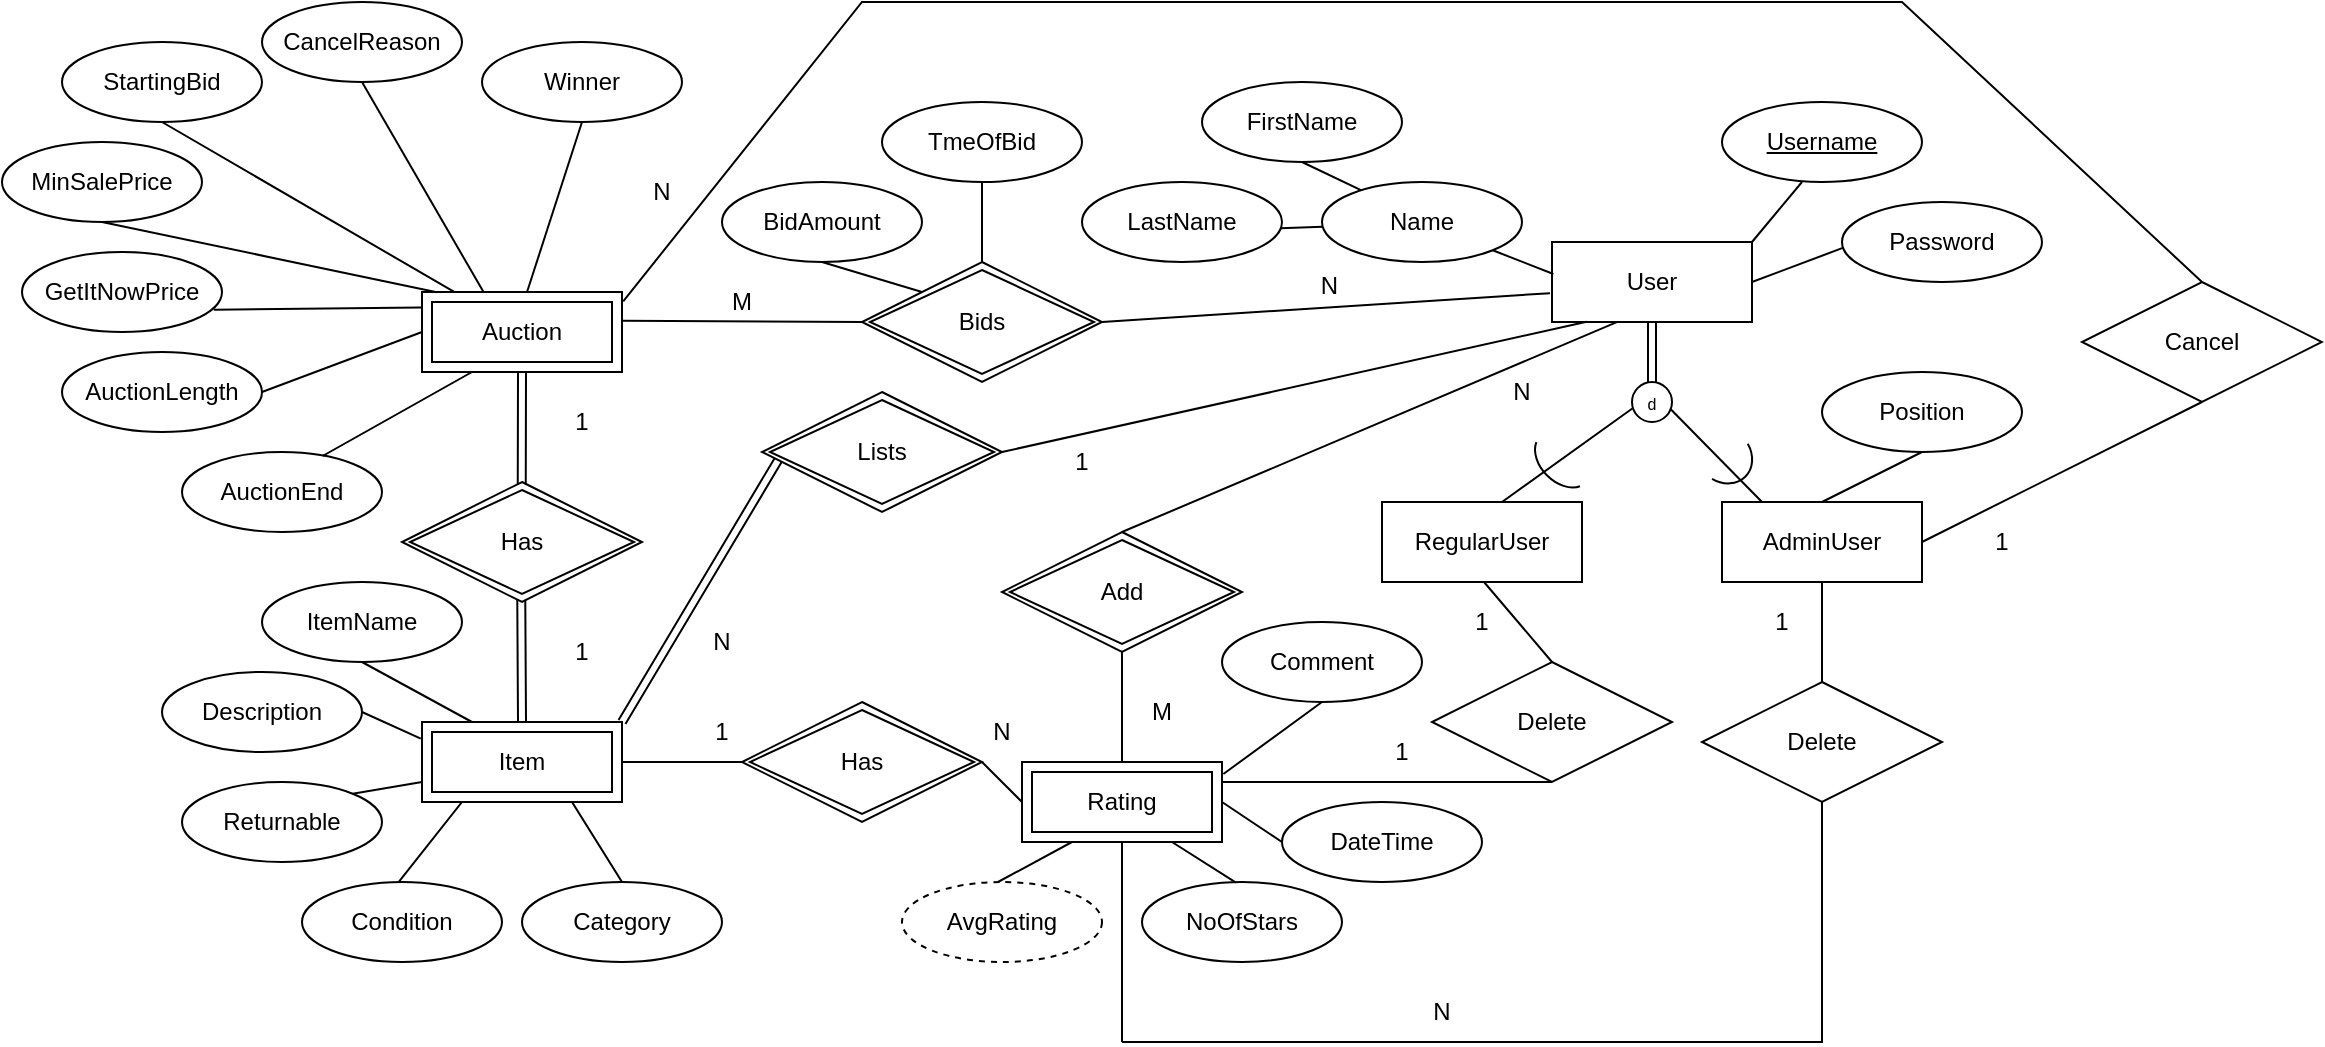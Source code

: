 <mxfile version="23.1.5" type="device">
  <diagram id="R2lEEEUBdFMjLlhIrx00" name="Page-1">
    <mxGraphModel dx="2284" dy="1880" grid="1" gridSize="10" guides="1" tooltips="1" connect="1" arrows="1" fold="1" page="1" pageScale="1" pageWidth="850" pageHeight="1100" background="none" math="0" shadow="0" extFonts="Permanent Marker^https://fonts.googleapis.com/css?family=Permanent+Marker">
      <root>
        <mxCell id="0" />
        <mxCell id="1" parent="0" />
        <mxCell id="Hxyw7TVed6CMUhGU0ngd-3" value="User" style="whiteSpace=wrap;html=1;align=center;" parent="1" vertex="1">
          <mxGeometry x="375" y="80" width="100" height="40" as="geometry" />
        </mxCell>
        <mxCell id="Hxyw7TVed6CMUhGU0ngd-4" value="AdminUser" style="whiteSpace=wrap;html=1;align=center;" parent="1" vertex="1">
          <mxGeometry x="460" y="210" width="100" height="40" as="geometry" />
        </mxCell>
        <mxCell id="Hxyw7TVed6CMUhGU0ngd-5" value="RegularUser" style="whiteSpace=wrap;html=1;align=center;" parent="1" vertex="1">
          <mxGeometry x="290" y="210" width="100" height="40" as="geometry" />
        </mxCell>
        <mxCell id="Hxyw7TVed6CMUhGU0ngd-7" value="Password" style="ellipse;whiteSpace=wrap;html=1;align=center;" parent="1" vertex="1">
          <mxGeometry x="520" y="60" width="100" height="40" as="geometry" />
        </mxCell>
        <mxCell id="Hxyw7TVed6CMUhGU0ngd-14" value="&lt;font style=&quot;font-size: 8px;&quot;&gt;d&lt;/font&gt;" style="ellipse;whiteSpace=wrap;html=1;aspect=fixed;align=center;" parent="1" vertex="1">
          <mxGeometry x="415" y="150" width="20" height="20" as="geometry" />
        </mxCell>
        <mxCell id="Hxyw7TVed6CMUhGU0ngd-17" value="" style="endArrow=none;html=1;rounded=0;entryX=0.004;entryY=0.574;entryDx=0;entryDy=0;exitX=1;exitY=0.5;exitDx=0;exitDy=0;entryPerimeter=0;" parent="1" source="Hxyw7TVed6CMUhGU0ngd-3" target="Hxyw7TVed6CMUhGU0ngd-7" edge="1">
          <mxGeometry width="50" height="50" relative="1" as="geometry">
            <mxPoint x="480" y="110" as="sourcePoint" />
            <mxPoint x="510" y="90" as="targetPoint" />
          </mxGeometry>
        </mxCell>
        <mxCell id="Hxyw7TVed6CMUhGU0ngd-18" value="" style="endArrow=none;html=1;rounded=0;exitX=1;exitY=0;exitDx=0;exitDy=0;" parent="1" source="Hxyw7TVed6CMUhGU0ngd-3" edge="1">
          <mxGeometry width="50" height="50" relative="1" as="geometry">
            <mxPoint x="450" y="100" as="sourcePoint" />
            <mxPoint x="500" y="50" as="targetPoint" />
          </mxGeometry>
        </mxCell>
        <mxCell id="Hxyw7TVed6CMUhGU0ngd-20" value="Username" style="ellipse;whiteSpace=wrap;html=1;align=center;fontStyle=4;" parent="1" vertex="1">
          <mxGeometry x="460" y="10" width="100" height="40" as="geometry" />
        </mxCell>
        <mxCell id="Hxyw7TVed6CMUhGU0ngd-21" value="FirstName" style="ellipse;whiteSpace=wrap;html=1;align=center;" parent="1" vertex="1">
          <mxGeometry x="200" width="100" height="40" as="geometry" />
        </mxCell>
        <mxCell id="Hxyw7TVed6CMUhGU0ngd-22" value="LastName" style="ellipse;whiteSpace=wrap;html=1;align=center;" parent="1" vertex="1">
          <mxGeometry x="140" y="50" width="100" height="40" as="geometry" />
        </mxCell>
        <mxCell id="Hxyw7TVed6CMUhGU0ngd-23" value="" style="endArrow=none;html=1;rounded=0;exitX=0.993;exitY=0.579;exitDx=0;exitDy=0;exitPerimeter=0;entryX=0.003;entryY=0.558;entryDx=0;entryDy=0;entryPerimeter=0;" parent="1" source="Hxyw7TVed6CMUhGU0ngd-22" target="oSjo5vYRVV7ij-zCYn1A-18" edge="1">
          <mxGeometry width="50" height="50" relative="1" as="geometry">
            <mxPoint x="285" y="160" as="sourcePoint" />
            <mxPoint x="375" y="110" as="targetPoint" />
          </mxGeometry>
        </mxCell>
        <mxCell id="Hxyw7TVed6CMUhGU0ngd-24" value="" style="endArrow=none;html=1;rounded=0;exitX=0.5;exitY=1;exitDx=0;exitDy=0;entryX=0.2;entryY=0.108;entryDx=0;entryDy=0;entryPerimeter=0;" parent="1" source="Hxyw7TVed6CMUhGU0ngd-21" target="oSjo5vYRVV7ij-zCYn1A-18" edge="1">
          <mxGeometry width="50" height="50" relative="1" as="geometry">
            <mxPoint x="340" y="50" as="sourcePoint" />
            <mxPoint x="400" y="80" as="targetPoint" />
          </mxGeometry>
        </mxCell>
        <mxCell id="Hxyw7TVed6CMUhGU0ngd-26" value="Position" style="ellipse;whiteSpace=wrap;html=1;align=center;" parent="1" vertex="1">
          <mxGeometry x="510" y="145" width="100" height="40" as="geometry" />
        </mxCell>
        <mxCell id="Hxyw7TVed6CMUhGU0ngd-27" value="" style="endArrow=none;html=1;rounded=0;exitX=0.5;exitY=0;exitDx=0;exitDy=0;entryX=0.5;entryY=1;entryDx=0;entryDy=0;" parent="1" source="Hxyw7TVed6CMUhGU0ngd-4" target="Hxyw7TVed6CMUhGU0ngd-26" edge="1">
          <mxGeometry width="50" height="50" relative="1" as="geometry">
            <mxPoint x="390" y="260" as="sourcePoint" />
            <mxPoint x="440" y="210" as="targetPoint" />
          </mxGeometry>
        </mxCell>
        <mxCell id="Hxyw7TVed6CMUhGU0ngd-48" value="" style="endArrow=none;html=1;rounded=0;exitX=-0.01;exitY=0.64;exitDx=0;exitDy=0;entryX=1;entryY=0.5;entryDx=0;entryDy=0;exitPerimeter=0;" parent="1" source="Hxyw7TVed6CMUhGU0ngd-3" target="Hxyw7TVed6CMUhGU0ngd-84" edge="1">
          <mxGeometry relative="1" as="geometry">
            <mxPoint x="320" y="130.0" as="sourcePoint" />
            <mxPoint x="320" y="170" as="targetPoint" />
          </mxGeometry>
        </mxCell>
        <mxCell id="Hxyw7TVed6CMUhGU0ngd-49" value="N" style="resizable=0;html=1;whiteSpace=wrap;align=right;verticalAlign=bottom;" parent="Hxyw7TVed6CMUhGU0ngd-48" connectable="0" vertex="1">
          <mxGeometry x="1" relative="1" as="geometry">
            <mxPoint x="120" y="-10" as="offset" />
          </mxGeometry>
        </mxCell>
        <mxCell id="Hxyw7TVed6CMUhGU0ngd-57" value="ItemName" style="ellipse;whiteSpace=wrap;html=1;align=center;" parent="1" vertex="1">
          <mxGeometry x="-270" y="250" width="100" height="40" as="geometry" />
        </mxCell>
        <mxCell id="Hxyw7TVed6CMUhGU0ngd-58" value="Description" style="ellipse;whiteSpace=wrap;html=1;align=center;" parent="1" vertex="1">
          <mxGeometry x="-320" y="295" width="100" height="40" as="geometry" />
        </mxCell>
        <mxCell id="Hxyw7TVed6CMUhGU0ngd-61" value="Returnable" style="ellipse;whiteSpace=wrap;html=1;align=center;" parent="1" vertex="1">
          <mxGeometry x="-310" y="350" width="100" height="40" as="geometry" />
        </mxCell>
        <mxCell id="Hxyw7TVed6CMUhGU0ngd-68" value="StartingBid" style="ellipse;whiteSpace=wrap;html=1;align=center;" parent="1" vertex="1">
          <mxGeometry x="-370" y="-20" width="100" height="40" as="geometry" />
        </mxCell>
        <mxCell id="Hxyw7TVed6CMUhGU0ngd-69" value="MinSalePrice" style="ellipse;whiteSpace=wrap;html=1;align=center;" parent="1" vertex="1">
          <mxGeometry x="-400" y="30" width="100" height="40" as="geometry" />
        </mxCell>
        <mxCell id="Hxyw7TVed6CMUhGU0ngd-70" value="AuctionLength" style="ellipse;whiteSpace=wrap;html=1;align=center;" parent="1" vertex="1">
          <mxGeometry x="-370" y="135" width="100" height="40" as="geometry" />
        </mxCell>
        <mxCell id="Hxyw7TVed6CMUhGU0ngd-71" value="AuctionEnd" style="ellipse;whiteSpace=wrap;html=1;align=center;" parent="1" vertex="1">
          <mxGeometry x="-310" y="185" width="100" height="40" as="geometry" />
        </mxCell>
        <mxCell id="Hxyw7TVed6CMUhGU0ngd-83" value="Item" style="shape=ext;margin=3;double=1;whiteSpace=wrap;html=1;align=center;" parent="1" vertex="1">
          <mxGeometry x="-190" y="320" width="100" height="40" as="geometry" />
        </mxCell>
        <mxCell id="Hxyw7TVed6CMUhGU0ngd-84" value="Bids" style="shape=rhombus;double=1;perimeter=rhombusPerimeter;whiteSpace=wrap;html=1;align=center;" parent="1" vertex="1">
          <mxGeometry x="30" y="90" width="120" height="60" as="geometry" />
        </mxCell>
        <mxCell id="oSjo5vYRVV7ij-zCYn1A-8" value="GetItNowPrice" style="ellipse;whiteSpace=wrap;html=1;align=center;" parent="1" vertex="1">
          <mxGeometry x="-390" y="85" width="100" height="40" as="geometry" />
        </mxCell>
        <mxCell id="oSjo5vYRVV7ij-zCYn1A-16" value="" style="shape=link;html=1;rounded=0;exitX=0.446;exitY=1.009;exitDx=0;exitDy=0;exitPerimeter=0;entryX=0.5;entryY=0;entryDx=0;entryDy=0;" parent="1" target="Hxyw7TVed6CMUhGU0ngd-14" edge="1">
          <mxGeometry relative="1" as="geometry">
            <mxPoint x="425.0" y="120.0" as="sourcePoint" />
            <mxPoint x="425.4" y="139.64" as="targetPoint" />
          </mxGeometry>
        </mxCell>
        <mxCell id="oSjo5vYRVV7ij-zCYn1A-18" value="Name" style="ellipse;whiteSpace=wrap;html=1;align=center;" parent="1" vertex="1">
          <mxGeometry x="260" y="50" width="100" height="40" as="geometry" />
        </mxCell>
        <mxCell id="oSjo5vYRVV7ij-zCYn1A-19" value="" style="endArrow=none;html=1;rounded=0;exitX=1;exitY=1;exitDx=0;exitDy=0;entryX=0.007;entryY=0.4;entryDx=0;entryDy=0;entryPerimeter=0;" parent="1" source="oSjo5vYRVV7ij-zCYn1A-18" target="Hxyw7TVed6CMUhGU0ngd-3" edge="1">
          <mxGeometry width="50" height="50" relative="1" as="geometry">
            <mxPoint x="290" y="160" as="sourcePoint" />
            <mxPoint x="340" y="110" as="targetPoint" />
          </mxGeometry>
        </mxCell>
        <mxCell id="oSjo5vYRVV7ij-zCYn1A-23" value="" style="shape=link;html=1;rounded=0;entryX=0.075;entryY=0.542;entryDx=0;entryDy=0;entryPerimeter=0;exitX=1;exitY=0;exitDx=0;exitDy=0;" parent="1" source="Hxyw7TVed6CMUhGU0ngd-83" target="oSjo5vYRVV7ij-zCYn1A-77" edge="1">
          <mxGeometry width="50" height="50" relative="1" as="geometry">
            <mxPoint x="-130" y="320" as="sourcePoint" />
            <mxPoint x="40" y="230" as="targetPoint" />
          </mxGeometry>
        </mxCell>
        <mxCell id="oSjo5vYRVV7ij-zCYn1A-26" value="" style="endArrow=none;html=1;rounded=0;entryX=0.173;entryY=0.998;entryDx=0;entryDy=0;entryPerimeter=0;exitX=1;exitY=0.5;exitDx=0;exitDy=0;" parent="1" source="oSjo5vYRVV7ij-zCYn1A-77" target="Hxyw7TVed6CMUhGU0ngd-3" edge="1">
          <mxGeometry width="50" height="50" relative="1" as="geometry">
            <mxPoint x="160" y="230" as="sourcePoint" />
            <mxPoint x="260" y="190" as="targetPoint" />
          </mxGeometry>
        </mxCell>
        <mxCell id="oSjo5vYRVV7ij-zCYn1A-27" value="1" style="text;html=1;strokeColor=none;fillColor=none;align=center;verticalAlign=middle;whiteSpace=wrap;rounded=0;" parent="1" vertex="1">
          <mxGeometry x="110" y="175" width="60" height="30" as="geometry" />
        </mxCell>
        <mxCell id="oSjo5vYRVV7ij-zCYn1A-28" value="N" style="text;html=1;strokeColor=none;fillColor=none;align=center;verticalAlign=middle;whiteSpace=wrap;rounded=0;" parent="1" vertex="1">
          <mxGeometry x="-70" y="265" width="60" height="30" as="geometry" />
        </mxCell>
        <mxCell id="oSjo5vYRVV7ij-zCYn1A-29" value="Category" style="ellipse;whiteSpace=wrap;html=1;align=center;" parent="1" vertex="1">
          <mxGeometry x="-140" y="400" width="100" height="40" as="geometry" />
        </mxCell>
        <mxCell id="oSjo5vYRVV7ij-zCYn1A-30" value="Condition" style="ellipse;whiteSpace=wrap;html=1;align=center;" parent="1" vertex="1">
          <mxGeometry x="-250" y="400" width="100" height="40" as="geometry" />
        </mxCell>
        <mxCell id="oSjo5vYRVV7ij-zCYn1A-38" value="" style="endArrow=none;html=1;rounded=0;entryX=1.003;entryY=0.358;entryDx=0;entryDy=0;exitX=0;exitY=0.5;exitDx=0;exitDy=0;entryPerimeter=0;" parent="1" source="Hxyw7TVed6CMUhGU0ngd-84" target="oSjo5vYRVV7ij-zCYn1A-37" edge="1">
          <mxGeometry width="50" height="50" relative="1" as="geometry">
            <mxPoint x="76" y="142" as="sourcePoint" />
            <mxPoint x="-375" y="250" as="targetPoint" />
          </mxGeometry>
        </mxCell>
        <mxCell id="oSjo5vYRVV7ij-zCYn1A-37" value="Auction" style="shape=ext;margin=3;double=1;whiteSpace=wrap;html=1;align=center;" parent="1" vertex="1">
          <mxGeometry x="-190" y="105" width="100" height="40" as="geometry" />
        </mxCell>
        <mxCell id="oSjo5vYRVV7ij-zCYn1A-39" value="Has" style="shape=rhombus;double=1;perimeter=rhombusPerimeter;whiteSpace=wrap;html=1;align=center;" parent="1" vertex="1">
          <mxGeometry x="-200" y="200" width="120" height="60" as="geometry" />
        </mxCell>
        <mxCell id="oSjo5vYRVV7ij-zCYn1A-42" value="M" style="text;html=1;strokeColor=none;fillColor=none;align=center;verticalAlign=middle;whiteSpace=wrap;rounded=0;" parent="1" vertex="1">
          <mxGeometry x="-60" y="95" width="60" height="30" as="geometry" />
        </mxCell>
        <mxCell id="oSjo5vYRVV7ij-zCYn1A-43" value="1" style="text;html=1;strokeColor=none;fillColor=none;align=center;verticalAlign=middle;whiteSpace=wrap;rounded=0;" parent="1" vertex="1">
          <mxGeometry x="-140" y="155" width="60" height="30" as="geometry" />
        </mxCell>
        <mxCell id="oSjo5vYRVV7ij-zCYn1A-44" value="1" style="text;html=1;strokeColor=none;fillColor=none;align=center;verticalAlign=middle;whiteSpace=wrap;rounded=0;" parent="1" vertex="1">
          <mxGeometry x="-140" y="270" width="60" height="30" as="geometry" />
        </mxCell>
        <mxCell id="oSjo5vYRVV7ij-zCYn1A-46" value="" style="endArrow=none;html=1;rounded=0;exitX=0.703;exitY=0.05;exitDx=0;exitDy=0;exitPerimeter=0;entryX=0.25;entryY=1;entryDx=0;entryDy=0;" parent="1" source="Hxyw7TVed6CMUhGU0ngd-71" target="oSjo5vYRVV7ij-zCYn1A-37" edge="1">
          <mxGeometry width="50" height="50" relative="1" as="geometry">
            <mxPoint x="-120" y="170" as="sourcePoint" />
            <mxPoint x="-175" y="146" as="targetPoint" />
          </mxGeometry>
        </mxCell>
        <mxCell id="oSjo5vYRVV7ij-zCYn1A-47" value="" style="endArrow=none;html=1;rounded=0;exitX=1;exitY=0.5;exitDx=0;exitDy=0;entryX=0;entryY=0.5;entryDx=0;entryDy=0;" parent="1" source="Hxyw7TVed6CMUhGU0ngd-70" target="oSjo5vYRVV7ij-zCYn1A-37" edge="1">
          <mxGeometry width="50" height="50" relative="1" as="geometry">
            <mxPoint x="-150" y="200" as="sourcePoint" />
            <mxPoint x="-100" y="150" as="targetPoint" />
          </mxGeometry>
        </mxCell>
        <mxCell id="oSjo5vYRVV7ij-zCYn1A-48" value="" style="endArrow=none;html=1;rounded=0;exitX=0.959;exitY=0.721;exitDx=0;exitDy=0;exitPerimeter=0;entryX=-0.004;entryY=0.193;entryDx=0;entryDy=0;entryPerimeter=0;" parent="1" source="oSjo5vYRVV7ij-zCYn1A-8" target="oSjo5vYRVV7ij-zCYn1A-37" edge="1">
          <mxGeometry width="50" height="50" relative="1" as="geometry">
            <mxPoint x="-180" y="140" as="sourcePoint" />
            <mxPoint x="-130" y="90" as="targetPoint" />
          </mxGeometry>
        </mxCell>
        <mxCell id="oSjo5vYRVV7ij-zCYn1A-49" value="" style="endArrow=none;html=1;rounded=0;entryX=0.5;entryY=1;entryDx=0;entryDy=0;exitX=0.074;exitY=0.003;exitDx=0;exitDy=0;exitPerimeter=0;" parent="1" source="oSjo5vYRVV7ij-zCYn1A-37" target="Hxyw7TVed6CMUhGU0ngd-69" edge="1">
          <mxGeometry width="50" height="50" relative="1" as="geometry">
            <mxPoint x="-180" y="100" as="sourcePoint" />
            <mxPoint x="-130" y="90" as="targetPoint" />
          </mxGeometry>
        </mxCell>
        <mxCell id="oSjo5vYRVV7ij-zCYn1A-50" value="" style="endArrow=none;html=1;rounded=0;exitX=0.161;exitY=-0.001;exitDx=0;exitDy=0;exitPerimeter=0;entryX=0.5;entryY=1;entryDx=0;entryDy=0;" parent="1" source="oSjo5vYRVV7ij-zCYn1A-37" target="Hxyw7TVed6CMUhGU0ngd-68" edge="1">
          <mxGeometry width="50" height="50" relative="1" as="geometry">
            <mxPoint x="-180" y="150" as="sourcePoint" />
            <mxPoint x="-130" y="100" as="targetPoint" />
          </mxGeometry>
        </mxCell>
        <mxCell id="oSjo5vYRVV7ij-zCYn1A-51" value="" style="endArrow=none;html=1;rounded=0;exitX=0.5;exitY=1;exitDx=0;exitDy=0;entryX=0.25;entryY=0;entryDx=0;entryDy=0;" parent="1" source="Hxyw7TVed6CMUhGU0ngd-57" target="Hxyw7TVed6CMUhGU0ngd-83" edge="1">
          <mxGeometry width="50" height="50" relative="1" as="geometry">
            <mxPoint x="-200" y="340" as="sourcePoint" />
            <mxPoint x="-150" y="290" as="targetPoint" />
          </mxGeometry>
        </mxCell>
        <mxCell id="oSjo5vYRVV7ij-zCYn1A-52" value="" style="endArrow=none;html=1;rounded=0;exitX=1;exitY=0.5;exitDx=0;exitDy=0;entryX=-0.006;entryY=0.207;entryDx=0;entryDy=0;entryPerimeter=0;" parent="1" source="Hxyw7TVed6CMUhGU0ngd-58" target="Hxyw7TVed6CMUhGU0ngd-83" edge="1">
          <mxGeometry width="50" height="50" relative="1" as="geometry">
            <mxPoint x="-200" y="340" as="sourcePoint" />
            <mxPoint x="-150" y="290" as="targetPoint" />
          </mxGeometry>
        </mxCell>
        <mxCell id="oSjo5vYRVV7ij-zCYn1A-53" value="" style="endArrow=none;html=1;rounded=0;exitX=1;exitY=0;exitDx=0;exitDy=0;entryX=0;entryY=0.75;entryDx=0;entryDy=0;" parent="1" source="Hxyw7TVed6CMUhGU0ngd-61" target="Hxyw7TVed6CMUhGU0ngd-83" edge="1">
          <mxGeometry width="50" height="50" relative="1" as="geometry">
            <mxPoint x="-230" y="360" as="sourcePoint" />
            <mxPoint x="-180" y="310" as="targetPoint" />
          </mxGeometry>
        </mxCell>
        <mxCell id="oSjo5vYRVV7ij-zCYn1A-54" value="" style="endArrow=none;html=1;rounded=0;exitX=0.485;exitY=-0.006;exitDx=0;exitDy=0;exitPerimeter=0;" parent="1" source="oSjo5vYRVV7ij-zCYn1A-30" edge="1">
          <mxGeometry width="50" height="50" relative="1" as="geometry">
            <mxPoint x="-170" y="380" as="sourcePoint" />
            <mxPoint x="-140" y="360" as="targetPoint" />
            <Array as="points">
              <mxPoint x="-170" y="360" />
            </Array>
          </mxGeometry>
        </mxCell>
        <mxCell id="oSjo5vYRVV7ij-zCYn1A-55" value="" style="endArrow=none;html=1;rounded=0;exitX=0.5;exitY=0;exitDx=0;exitDy=0;entryX=0.75;entryY=1;entryDx=0;entryDy=0;" parent="1" source="oSjo5vYRVV7ij-zCYn1A-29" target="Hxyw7TVed6CMUhGU0ngd-83" edge="1">
          <mxGeometry width="50" height="50" relative="1" as="geometry">
            <mxPoint x="-170" y="380" as="sourcePoint" />
            <mxPoint x="-120" y="330" as="targetPoint" />
          </mxGeometry>
        </mxCell>
        <mxCell id="oSjo5vYRVV7ij-zCYn1A-66" value="BidAmount" style="ellipse;whiteSpace=wrap;html=1;align=center;" parent="1" vertex="1">
          <mxGeometry x="-40" y="50" width="100" height="40" as="geometry" />
        </mxCell>
        <mxCell id="oSjo5vYRVV7ij-zCYn1A-68" value="TmeOfBid" style="ellipse;whiteSpace=wrap;html=1;align=center;" parent="1" vertex="1">
          <mxGeometry x="40" y="10" width="100" height="40" as="geometry" />
        </mxCell>
        <mxCell id="oSjo5vYRVV7ij-zCYn1A-69" value="" style="endArrow=none;html=1;rounded=0;exitX=0.5;exitY=1;exitDx=0;exitDy=0;entryX=0;entryY=0;entryDx=0;entryDy=0;" parent="1" source="oSjo5vYRVV7ij-zCYn1A-66" target="Hxyw7TVed6CMUhGU0ngd-84" edge="1">
          <mxGeometry width="50" height="50" relative="1" as="geometry">
            <mxPoint x="260" y="440" as="sourcePoint" />
            <mxPoint x="-25" y="-160" as="targetPoint" />
          </mxGeometry>
        </mxCell>
        <mxCell id="oSjo5vYRVV7ij-zCYn1A-70" value="" style="endArrow=none;html=1;rounded=0;exitX=0.5;exitY=1;exitDx=0;exitDy=0;entryX=0.5;entryY=0;entryDx=0;entryDy=0;" parent="1" source="oSjo5vYRVV7ij-zCYn1A-68" target="Hxyw7TVed6CMUhGU0ngd-84" edge="1">
          <mxGeometry width="50" height="50" relative="1" as="geometry">
            <mxPoint x="260" y="440" as="sourcePoint" />
            <mxPoint x="25" y="-160" as="targetPoint" />
          </mxGeometry>
        </mxCell>
        <mxCell id="oSjo5vYRVV7ij-zCYn1A-71" value="CancelReason" style="ellipse;whiteSpace=wrap;html=1;align=center;" parent="1" vertex="1">
          <mxGeometry x="-270" y="-40" width="100" height="40" as="geometry" />
        </mxCell>
        <mxCell id="oSjo5vYRVV7ij-zCYn1A-74" value="Winner" style="ellipse;whiteSpace=wrap;html=1;align=center;" parent="1" vertex="1">
          <mxGeometry x="-160" y="-20" width="100" height="40" as="geometry" />
        </mxCell>
        <mxCell id="oSjo5vYRVV7ij-zCYn1A-77" value="Lists" style="shape=rhombus;double=1;perimeter=rhombusPerimeter;whiteSpace=wrap;html=1;align=center;" parent="1" vertex="1">
          <mxGeometry x="-20" y="155" width="120" height="60" as="geometry" />
        </mxCell>
        <mxCell id="oSjo5vYRVV7ij-zCYn1A-78" value="" style="endArrow=none;html=1;rounded=0;entryX=0.5;entryY=1;entryDx=0;entryDy=0;exitX=0.307;exitY=-0.002;exitDx=0;exitDy=0;exitPerimeter=0;" parent="1" source="oSjo5vYRVV7ij-zCYn1A-37" target="oSjo5vYRVV7ij-zCYn1A-71" edge="1">
          <mxGeometry width="50" height="50" relative="1" as="geometry">
            <mxPoint x="-110" y="150" as="sourcePoint" />
            <mxPoint x="-60" y="100" as="targetPoint" />
          </mxGeometry>
        </mxCell>
        <mxCell id="oSjo5vYRVV7ij-zCYn1A-81" value="" style="endArrow=none;html=1;rounded=0;entryX=0.5;entryY=1;entryDx=0;entryDy=0;exitX=0.524;exitY=0.01;exitDx=0;exitDy=0;exitPerimeter=0;" parent="1" source="oSjo5vYRVV7ij-zCYn1A-37" target="oSjo5vYRVV7ij-zCYn1A-74" edge="1">
          <mxGeometry width="50" height="50" relative="1" as="geometry">
            <mxPoint x="-130" y="100" as="sourcePoint" />
            <mxPoint x="-90" y="70" as="targetPoint" />
          </mxGeometry>
        </mxCell>
        <mxCell id="oSjo5vYRVV7ij-zCYn1A-84" value="" style="shape=link;html=1;rounded=0;entryX=0.5;entryY=1;entryDx=0;entryDy=0;exitX=0.499;exitY=0.021;exitDx=0;exitDy=0;exitPerimeter=0;" parent="1" source="oSjo5vYRVV7ij-zCYn1A-39" target="oSjo5vYRVV7ij-zCYn1A-37" edge="1">
          <mxGeometry relative="1" as="geometry">
            <mxPoint x="-140" y="200" as="sourcePoint" />
            <mxPoint x="-140" y="150.28" as="targetPoint" />
          </mxGeometry>
        </mxCell>
        <mxCell id="oSjo5vYRVV7ij-zCYn1A-87" value="" style="shape=link;html=1;rounded=0;entryX=0.5;entryY=0;entryDx=0;entryDy=0;exitX=0.497;exitY=0.981;exitDx=0;exitDy=0;exitPerimeter=0;" parent="1" source="oSjo5vYRVV7ij-zCYn1A-39" target="Hxyw7TVed6CMUhGU0ngd-83" edge="1">
          <mxGeometry relative="1" as="geometry">
            <mxPoint x="-140" y="280" as="sourcePoint" />
            <mxPoint x="-20" y="290" as="targetPoint" />
          </mxGeometry>
        </mxCell>
        <mxCell id="oSjo5vYRVV7ij-zCYn1A-89" value="Cancel" style="shape=rhombus;perimeter=rhombusPerimeter;whiteSpace=wrap;html=1;align=center;" parent="1" vertex="1">
          <mxGeometry x="640" y="100" width="120" height="60" as="geometry" />
        </mxCell>
        <mxCell id="oSjo5vYRVV7ij-zCYn1A-90" value="" style="endArrow=none;html=1;rounded=0;entryX=0.5;entryY=1;entryDx=0;entryDy=0;exitX=1;exitY=0.5;exitDx=0;exitDy=0;" parent="1" source="Hxyw7TVed6CMUhGU0ngd-4" target="oSjo5vYRVV7ij-zCYn1A-89" edge="1">
          <mxGeometry width="50" height="50" relative="1" as="geometry">
            <mxPoint x="270" y="250" as="sourcePoint" />
            <mxPoint x="320" y="200" as="targetPoint" />
          </mxGeometry>
        </mxCell>
        <mxCell id="oSjo5vYRVV7ij-zCYn1A-93" value="" style="endArrow=none;html=1;rounded=0;entryX=0.5;entryY=0;entryDx=0;entryDy=0;exitX=1.006;exitY=0.117;exitDx=0;exitDy=0;exitPerimeter=0;" parent="1" source="oSjo5vYRVV7ij-zCYn1A-37" target="oSjo5vYRVV7ij-zCYn1A-89" edge="1">
          <mxGeometry width="50" height="50" relative="1" as="geometry">
            <mxPoint x="-60" y="80" as="sourcePoint" />
            <mxPoint x="390" y="180" as="targetPoint" />
            <Array as="points">
              <mxPoint x="30" y="-40" />
              <mxPoint x="550" y="-40" />
            </Array>
          </mxGeometry>
        </mxCell>
        <mxCell id="oSjo5vYRVV7ij-zCYn1A-95" value="1" style="text;html=1;strokeColor=none;fillColor=none;align=center;verticalAlign=middle;whiteSpace=wrap;rounded=0;" parent="1" vertex="1">
          <mxGeometry x="570" y="215" width="60" height="30" as="geometry" />
        </mxCell>
        <mxCell id="oSjo5vYRVV7ij-zCYn1A-96" value="N" style="text;html=1;strokeColor=none;fillColor=none;align=center;verticalAlign=middle;whiteSpace=wrap;rounded=0;" parent="1" vertex="1">
          <mxGeometry x="-100" y="40" width="60" height="30" as="geometry" />
        </mxCell>
        <mxCell id="oSjo5vYRVV7ij-zCYn1A-99" value="Rating" style="shape=ext;margin=3;double=1;whiteSpace=wrap;html=1;align=center;" parent="1" vertex="1">
          <mxGeometry x="110" y="340" width="100" height="40" as="geometry" />
        </mxCell>
        <mxCell id="oSjo5vYRVV7ij-zCYn1A-100" value="" style="endArrow=none;html=1;rounded=0;entryX=0.327;entryY=0.999;entryDx=0;entryDy=0;entryPerimeter=0;exitX=0.5;exitY=0;exitDx=0;exitDy=0;" parent="1" source="oSjo5vYRVV7ij-zCYn1A-102" target="Hxyw7TVed6CMUhGU0ngd-3" edge="1">
          <mxGeometry width="50" height="50" relative="1" as="geometry">
            <mxPoint x="210" y="220" as="sourcePoint" />
            <mxPoint x="170" y="230" as="targetPoint" />
          </mxGeometry>
        </mxCell>
        <mxCell id="oSjo5vYRVV7ij-zCYn1A-102" value="Add" style="shape=rhombus;double=1;perimeter=rhombusPerimeter;whiteSpace=wrap;html=1;align=center;" parent="1" vertex="1">
          <mxGeometry x="100" y="225" width="120" height="60" as="geometry" />
        </mxCell>
        <mxCell id="oSjo5vYRVV7ij-zCYn1A-103" value="" style="endArrow=none;html=1;rounded=0;exitX=0.5;exitY=0;exitDx=0;exitDy=0;entryX=0.5;entryY=1;entryDx=0;entryDy=0;" parent="1" source="oSjo5vYRVV7ij-zCYn1A-99" target="oSjo5vYRVV7ij-zCYn1A-102" edge="1">
          <mxGeometry width="50" height="50" relative="1" as="geometry">
            <mxPoint x="220" y="270" as="sourcePoint" />
            <mxPoint x="270" y="220" as="targetPoint" />
          </mxGeometry>
        </mxCell>
        <mxCell id="oSjo5vYRVV7ij-zCYn1A-106" value="Comment" style="ellipse;whiteSpace=wrap;html=1;align=center;" parent="1" vertex="1">
          <mxGeometry x="210" y="270" width="100" height="40" as="geometry" />
        </mxCell>
        <mxCell id="oSjo5vYRVV7ij-zCYn1A-107" value="DateTime" style="ellipse;whiteSpace=wrap;html=1;align=center;" parent="1" vertex="1">
          <mxGeometry x="240" y="360" width="100" height="40" as="geometry" />
        </mxCell>
        <mxCell id="oSjo5vYRVV7ij-zCYn1A-108" value="NoOfStars" style="ellipse;whiteSpace=wrap;html=1;align=center;" parent="1" vertex="1">
          <mxGeometry x="170" y="400" width="100" height="40" as="geometry" />
        </mxCell>
        <mxCell id="oSjo5vYRVV7ij-zCYn1A-109" value="AvgRating" style="ellipse;whiteSpace=wrap;html=1;align=center;dashed=1;" parent="1" vertex="1">
          <mxGeometry x="50" y="400" width="100" height="40" as="geometry" />
        </mxCell>
        <mxCell id="oSjo5vYRVV7ij-zCYn1A-110" value="N" style="text;html=1;strokeColor=none;fillColor=none;align=center;verticalAlign=middle;whiteSpace=wrap;rounded=0;" parent="1" vertex="1">
          <mxGeometry x="330" y="140" width="60" height="30" as="geometry" />
        </mxCell>
        <mxCell id="oSjo5vYRVV7ij-zCYn1A-112" value="" style="endArrow=none;html=1;rounded=0;entryX=0.5;entryY=1;entryDx=0;entryDy=0;exitX=1.007;exitY=0.15;exitDx=0;exitDy=0;exitPerimeter=0;" parent="1" source="oSjo5vYRVV7ij-zCYn1A-99" target="oSjo5vYRVV7ij-zCYn1A-106" edge="1">
          <mxGeometry width="50" height="50" relative="1" as="geometry">
            <mxPoint x="190" y="390" as="sourcePoint" />
            <mxPoint x="240" y="340" as="targetPoint" />
          </mxGeometry>
        </mxCell>
        <mxCell id="oSjo5vYRVV7ij-zCYn1A-113" value="" style="endArrow=none;html=1;rounded=0;entryX=0;entryY=0.5;entryDx=0;entryDy=0;exitX=1;exitY=0.5;exitDx=0;exitDy=0;" parent="1" source="oSjo5vYRVV7ij-zCYn1A-99" target="oSjo5vYRVV7ij-zCYn1A-107" edge="1">
          <mxGeometry width="50" height="50" relative="1" as="geometry">
            <mxPoint x="190" y="390" as="sourcePoint" />
            <mxPoint x="240" y="340" as="targetPoint" />
          </mxGeometry>
        </mxCell>
        <mxCell id="oSjo5vYRVV7ij-zCYn1A-114" value="" style="endArrow=none;html=1;rounded=0;entryX=0.47;entryY=0.008;entryDx=0;entryDy=0;entryPerimeter=0;exitX=0.75;exitY=1;exitDx=0;exitDy=0;" parent="1" source="oSjo5vYRVV7ij-zCYn1A-99" target="oSjo5vYRVV7ij-zCYn1A-108" edge="1">
          <mxGeometry width="50" height="50" relative="1" as="geometry">
            <mxPoint x="190" y="390" as="sourcePoint" />
            <mxPoint x="240" y="340" as="targetPoint" />
          </mxGeometry>
        </mxCell>
        <mxCell id="oSjo5vYRVV7ij-zCYn1A-115" value="" style="endArrow=none;html=1;rounded=0;entryX=0.25;entryY=1;entryDx=0;entryDy=0;exitX=0.48;exitY=0;exitDx=0;exitDy=0;exitPerimeter=0;" parent="1" source="oSjo5vYRVV7ij-zCYn1A-109" target="oSjo5vYRVV7ij-zCYn1A-99" edge="1">
          <mxGeometry width="50" height="50" relative="1" as="geometry">
            <mxPoint x="190" y="390" as="sourcePoint" />
            <mxPoint x="240" y="340" as="targetPoint" />
          </mxGeometry>
        </mxCell>
        <mxCell id="oSjo5vYRVV7ij-zCYn1A-116" value="Has" style="shape=rhombus;double=1;perimeter=rhombusPerimeter;whiteSpace=wrap;html=1;align=center;" parent="1" vertex="1">
          <mxGeometry x="-30" y="310" width="120" height="60" as="geometry" />
        </mxCell>
        <mxCell id="oSjo5vYRVV7ij-zCYn1A-117" value="" style="endArrow=none;html=1;rounded=0;entryX=0;entryY=0.5;entryDx=0;entryDy=0;exitX=1;exitY=0.5;exitDx=0;exitDy=0;" parent="1" source="oSjo5vYRVV7ij-zCYn1A-116" target="oSjo5vYRVV7ij-zCYn1A-99" edge="1">
          <mxGeometry width="50" height="50" relative="1" as="geometry">
            <mxPoint x="110" y="420" as="sourcePoint" />
            <mxPoint x="160" y="370" as="targetPoint" />
          </mxGeometry>
        </mxCell>
        <mxCell id="oSjo5vYRVV7ij-zCYn1A-118" value="" style="endArrow=none;html=1;rounded=0;entryX=0;entryY=0.5;entryDx=0;entryDy=0;" parent="1" target="oSjo5vYRVV7ij-zCYn1A-116" edge="1">
          <mxGeometry width="50" height="50" relative="1" as="geometry">
            <mxPoint x="-90" y="340" as="sourcePoint" />
            <mxPoint x="160" y="370" as="targetPoint" />
          </mxGeometry>
        </mxCell>
        <mxCell id="oSjo5vYRVV7ij-zCYn1A-119" value="N" style="text;html=1;strokeColor=none;fillColor=none;align=center;verticalAlign=middle;whiteSpace=wrap;rounded=0;" parent="1" vertex="1">
          <mxGeometry x="70" y="310" width="60" height="30" as="geometry" />
        </mxCell>
        <mxCell id="oSjo5vYRVV7ij-zCYn1A-120" value="1" style="text;html=1;strokeColor=none;fillColor=none;align=center;verticalAlign=middle;whiteSpace=wrap;rounded=0;" parent="1" vertex="1">
          <mxGeometry x="-70" y="310" width="60" height="30" as="geometry" />
        </mxCell>
        <mxCell id="oSjo5vYRVV7ij-zCYn1A-122" value="M" style="text;html=1;strokeColor=none;fillColor=none;align=center;verticalAlign=middle;whiteSpace=wrap;rounded=0;" parent="1" vertex="1">
          <mxGeometry x="150" y="300" width="60" height="30" as="geometry" />
        </mxCell>
        <mxCell id="oSjo5vYRVV7ij-zCYn1A-123" value="Delete" style="shape=rhombus;perimeter=rhombusPerimeter;whiteSpace=wrap;html=1;align=center;" parent="1" vertex="1">
          <mxGeometry x="450" y="300" width="120" height="60" as="geometry" />
        </mxCell>
        <mxCell id="oSjo5vYRVV7ij-zCYn1A-124" value="" style="endArrow=none;html=1;rounded=0;entryX=0.5;entryY=1;entryDx=0;entryDy=0;exitX=0.5;exitY=0;exitDx=0;exitDy=0;" parent="1" source="oSjo5vYRVV7ij-zCYn1A-123" target="Hxyw7TVed6CMUhGU0ngd-4" edge="1">
          <mxGeometry width="50" height="50" relative="1" as="geometry">
            <mxPoint x="230" y="400" as="sourcePoint" />
            <mxPoint x="280" y="350" as="targetPoint" />
          </mxGeometry>
        </mxCell>
        <mxCell id="oSjo5vYRVV7ij-zCYn1A-125" value="" style="endArrow=none;html=1;rounded=0;entryX=0.5;entryY=1;entryDx=0;entryDy=0;" parent="1" target="oSjo5vYRVV7ij-zCYn1A-123" edge="1">
          <mxGeometry width="50" height="50" relative="1" as="geometry">
            <mxPoint x="160" y="480" as="sourcePoint" />
            <mxPoint x="280" y="350" as="targetPoint" />
            <Array as="points">
              <mxPoint x="510" y="480" />
            </Array>
          </mxGeometry>
        </mxCell>
        <mxCell id="oSjo5vYRVV7ij-zCYn1A-126" value="1" style="text;html=1;strokeColor=none;fillColor=none;align=center;verticalAlign=middle;whiteSpace=wrap;rounded=0;" parent="1" vertex="1">
          <mxGeometry x="460" y="255" width="60" height="30" as="geometry" />
        </mxCell>
        <mxCell id="oSjo5vYRVV7ij-zCYn1A-127" value="N" style="text;html=1;strokeColor=none;fillColor=none;align=center;verticalAlign=middle;whiteSpace=wrap;rounded=0;" parent="1" vertex="1">
          <mxGeometry x="290" y="450" width="60" height="30" as="geometry" />
        </mxCell>
        <mxCell id="oSjo5vYRVV7ij-zCYn1A-129" value="" style="endArrow=none;html=1;rounded=0;entryX=0.5;entryY=1;entryDx=0;entryDy=0;" parent="1" target="oSjo5vYRVV7ij-zCYn1A-99" edge="1">
          <mxGeometry width="50" height="50" relative="1" as="geometry">
            <mxPoint x="160" y="480" as="sourcePoint" />
            <mxPoint x="240" y="290" as="targetPoint" />
          </mxGeometry>
        </mxCell>
        <mxCell id="oSjo5vYRVV7ij-zCYn1A-130" value="Delete" style="shape=rhombus;perimeter=rhombusPerimeter;whiteSpace=wrap;html=1;align=center;" parent="1" vertex="1">
          <mxGeometry x="315" y="290" width="120" height="60" as="geometry" />
        </mxCell>
        <mxCell id="oSjo5vYRVV7ij-zCYn1A-131" value="" style="endArrow=none;html=1;rounded=0;exitX=0.5;exitY=0;exitDx=0;exitDy=0;" parent="1" source="oSjo5vYRVV7ij-zCYn1A-130" edge="1">
          <mxGeometry width="50" height="50" relative="1" as="geometry">
            <mxPoint x="190" y="340" as="sourcePoint" />
            <mxPoint x="341" y="250" as="targetPoint" />
          </mxGeometry>
        </mxCell>
        <mxCell id="oSjo5vYRVV7ij-zCYn1A-132" value="" style="endArrow=none;html=1;rounded=0;entryX=0.5;entryY=1;entryDx=0;entryDy=0;exitX=1;exitY=0.25;exitDx=0;exitDy=0;" parent="1" source="oSjo5vYRVV7ij-zCYn1A-99" target="oSjo5vYRVV7ij-zCYn1A-130" edge="1">
          <mxGeometry width="50" height="50" relative="1" as="geometry">
            <mxPoint x="190" y="340" as="sourcePoint" />
            <mxPoint x="240" y="290" as="targetPoint" />
          </mxGeometry>
        </mxCell>
        <mxCell id="oSjo5vYRVV7ij-zCYn1A-133" value="1" style="text;html=1;strokeColor=none;fillColor=none;align=center;verticalAlign=middle;whiteSpace=wrap;rounded=0;" parent="1" vertex="1">
          <mxGeometry x="310" y="255" width="60" height="30" as="geometry" />
        </mxCell>
        <mxCell id="oSjo5vYRVV7ij-zCYn1A-134" value="1" style="text;html=1;strokeColor=none;fillColor=none;align=center;verticalAlign=middle;whiteSpace=wrap;rounded=0;" parent="1" vertex="1">
          <mxGeometry x="270" y="320" width="60" height="30" as="geometry" />
        </mxCell>
        <mxCell id="4" value="" style="group" parent="1" vertex="1" connectable="0">
          <mxGeometry x="350" y="164.66" width="65" height="45.34" as="geometry" />
        </mxCell>
        <mxCell id="5" value="" style="verticalLabelPosition=bottom;verticalAlign=top;html=1;shape=mxgraph.basic.arc;startAngle=0.3;endAngle=0.702;rotation=45;" parent="4" vertex="1">
          <mxGeometry x="14.284" y="12.707" width="32.5" height="22.67" as="geometry" />
        </mxCell>
        <mxCell id="6" value="" style="endArrow=none;html=1;rounded=0;entryX=0.008;entryY=0.663;entryDx=0;entryDy=0;entryPerimeter=0;" parent="4" target="Hxyw7TVed6CMUhGU0ngd-14" edge="1">
          <mxGeometry width="50" height="50" relative="1" as="geometry">
            <mxPoint y="45.34" as="sourcePoint" />
            <mxPoint x="65" as="targetPoint" />
          </mxGeometry>
        </mxCell>
        <mxCell id="8" value="" style="group;rotation=-90;" parent="1" vertex="1" connectable="0">
          <mxGeometry x="457.42" y="156.04" width="52.58" height="62.58" as="geometry" />
        </mxCell>
        <mxCell id="9" value="" style="verticalLabelPosition=bottom;verticalAlign=top;html=1;shape=mxgraph.basic.arc;startAngle=0.3;endAngle=0.702;rotation=-45;" parent="8" vertex="1">
          <mxGeometry x="-9.944" y="14.567" width="26.29" height="31.29" as="geometry" />
        </mxCell>
        <mxCell id="10" value="" style="endArrow=none;html=1;rounded=0;entryX=0.95;entryY=0.663;entryDx=0;entryDy=0;entryPerimeter=0;" parent="1" target="Hxyw7TVed6CMUhGU0ngd-14" edge="1">
          <mxGeometry width="50" height="50" relative="1" as="geometry">
            <mxPoint x="480" y="210" as="sourcePoint" />
            <mxPoint x="436.456" y="173.317" as="targetPoint" />
          </mxGeometry>
        </mxCell>
      </root>
    </mxGraphModel>
  </diagram>
</mxfile>
